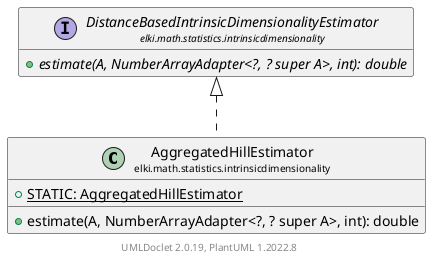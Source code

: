 @startuml
    remove .*\.(Instance|Par|Parameterizer|Factory)$
    set namespaceSeparator none
    hide empty fields
    hide empty methods

    class "<size:14>AggregatedHillEstimator\n<size:10>elki.math.statistics.intrinsicdimensionality" as elki.math.statistics.intrinsicdimensionality.AggregatedHillEstimator [[AggregatedHillEstimator.html]] {
        {static} +STATIC: AggregatedHillEstimator
        +estimate(A, NumberArrayAdapter<?, ? super A>, int): double
    }

    interface "<size:14>DistanceBasedIntrinsicDimensionalityEstimator\n<size:10>elki.math.statistics.intrinsicdimensionality" as elki.math.statistics.intrinsicdimensionality.DistanceBasedIntrinsicDimensionalityEstimator [[DistanceBasedIntrinsicDimensionalityEstimator.html]] {
        {abstract} +estimate(A, NumberArrayAdapter<?, ? super A>, int): double
    }
    class "<size:14>AggregatedHillEstimator.Par\n<size:10>elki.math.statistics.intrinsicdimensionality" as elki.math.statistics.intrinsicdimensionality.AggregatedHillEstimator.Par [[AggregatedHillEstimator.Par.html]]

    elki.math.statistics.intrinsicdimensionality.DistanceBasedIntrinsicDimensionalityEstimator <|.. elki.math.statistics.intrinsicdimensionality.AggregatedHillEstimator
    elki.math.statistics.intrinsicdimensionality.AggregatedHillEstimator +-- elki.math.statistics.intrinsicdimensionality.AggregatedHillEstimator.Par

    center footer UMLDoclet 2.0.19, PlantUML 1.2022.8
@enduml
